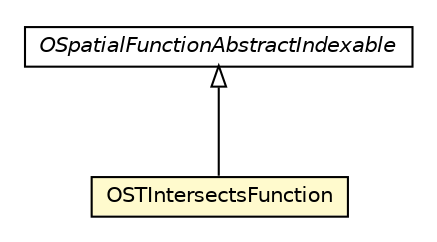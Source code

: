 #!/usr/local/bin/dot
#
# Class diagram 
# Generated by UMLGraph version R5_6-24-gf6e263 (http://www.umlgraph.org/)
#

digraph G {
	edge [fontname="Helvetica",fontsize=10,labelfontname="Helvetica",labelfontsize=10];
	node [fontname="Helvetica",fontsize=10,shape=plaintext];
	nodesep=0.25;
	ranksep=0.5;
	// com.orientechnologies.spatial.functions.OSpatialFunctionAbstractIndexable
	c6205037 [label=<<table title="com.orientechnologies.spatial.functions.OSpatialFunctionAbstractIndexable" border="0" cellborder="1" cellspacing="0" cellpadding="2" port="p" href="./OSpatialFunctionAbstractIndexable.html">
		<tr><td><table border="0" cellspacing="0" cellpadding="1">
<tr><td align="center" balign="center"><font face="Helvetica-Oblique"> OSpatialFunctionAbstractIndexable </font></td></tr>
		</table></td></tr>
		</table>>, URL="./OSpatialFunctionAbstractIndexable.html", fontname="Helvetica", fontcolor="black", fontsize=10.0];
	// com.orientechnologies.spatial.functions.OSTIntersectsFunction
	c6205040 [label=<<table title="com.orientechnologies.spatial.functions.OSTIntersectsFunction" border="0" cellborder="1" cellspacing="0" cellpadding="2" port="p" bgcolor="lemonChiffon" href="./OSTIntersectsFunction.html">
		<tr><td><table border="0" cellspacing="0" cellpadding="1">
<tr><td align="center" balign="center"> OSTIntersectsFunction </td></tr>
		</table></td></tr>
		</table>>, URL="./OSTIntersectsFunction.html", fontname="Helvetica", fontcolor="black", fontsize=10.0];
	//com.orientechnologies.spatial.functions.OSTIntersectsFunction extends com.orientechnologies.spatial.functions.OSpatialFunctionAbstractIndexable
	c6205037:p -> c6205040:p [dir=back,arrowtail=empty];
}

